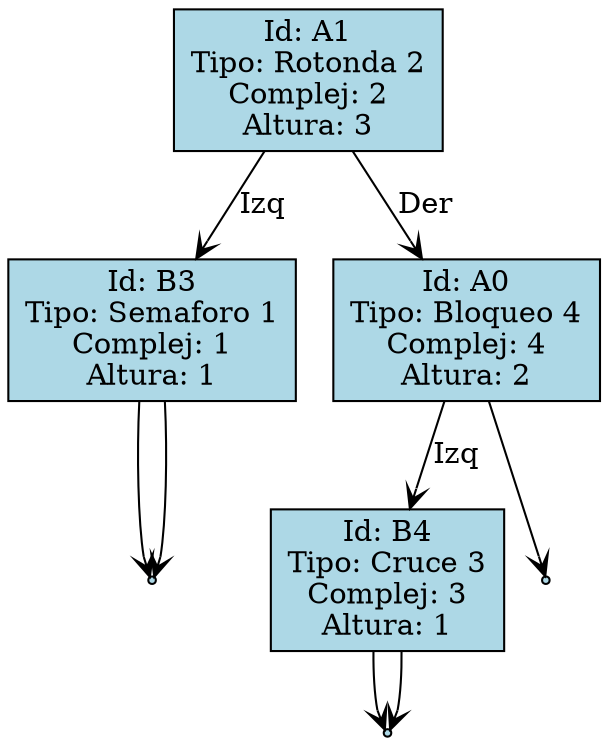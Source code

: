 digraph ArbolAVL {
  node [shape=record, style=filled, fillcolor=lightblue];
  edge [arrowhead=vee];

  A1 [label="Id: A1\nTipo: Rotonda 2\nComplej: 2\nAltura: 3"];
  A1 -> B3 [label="Izq"];
  B3 [label="Id: B3\nTipo: Semaforo 1\nComplej: 1\nAltura: 1"];
  nullB3 [shape=point];
  B3 -> nullB3;
  nullB3 [shape=point];
  B3 -> nullB3;
  A1 -> A0 [label="Der"];
  A0 [label="Id: A0\nTipo: Bloqueo 4\nComplej: 4\nAltura: 2"];
  A0 -> B4 [label="Izq"];
  B4 [label="Id: B4\nTipo: Cruce 3\nComplej: 3\nAltura: 1"];
  nullB4 [shape=point];
  B4 -> nullB4;
  nullB4 [shape=point];
  B4 -> nullB4;
  nullA0 [shape=point];
  A0 -> nullA0;
}
